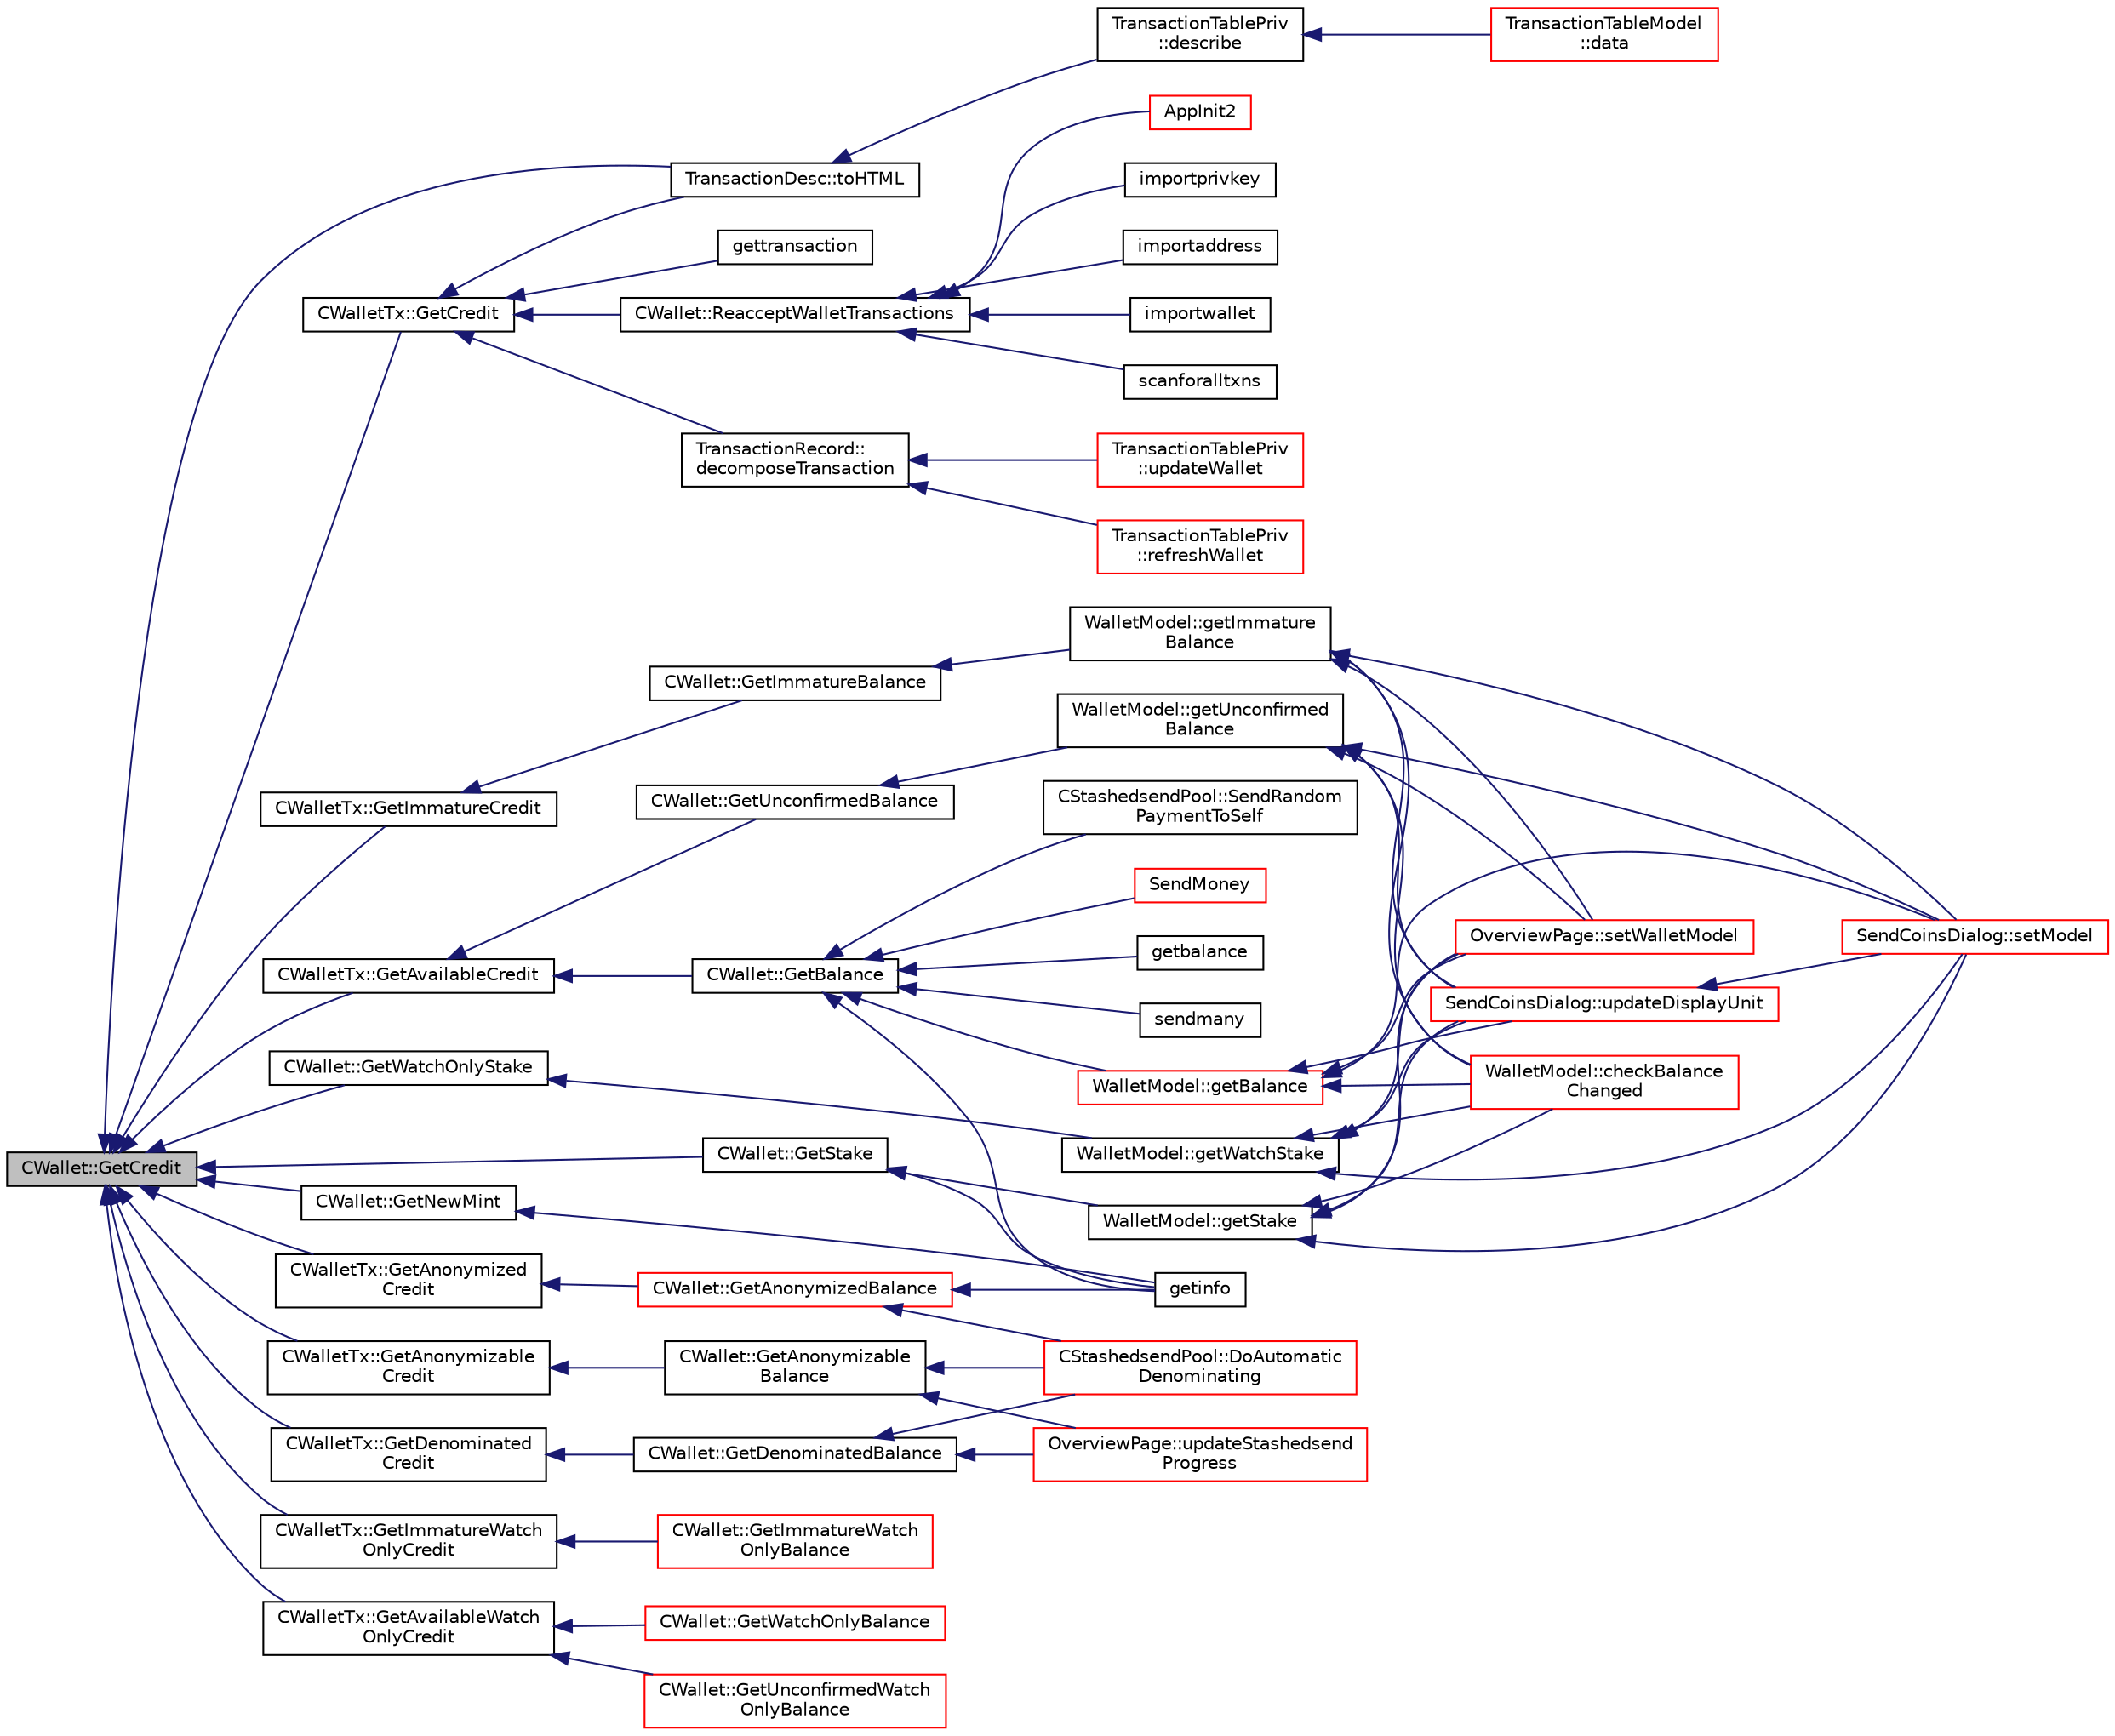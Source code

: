 digraph "CWallet::GetCredit"
{
  edge [fontname="Helvetica",fontsize="10",labelfontname="Helvetica",labelfontsize="10"];
  node [fontname="Helvetica",fontsize="10",shape=record];
  rankdir="LR";
  Node1476 [label="CWallet::GetCredit",height=0.2,width=0.4,color="black", fillcolor="grey75", style="filled", fontcolor="black"];
  Node1476 -> Node1477 [dir="back",color="midnightblue",fontsize="10",style="solid",fontname="Helvetica"];
  Node1477 [label="TransactionDesc::toHTML",height=0.2,width=0.4,color="black", fillcolor="white", style="filled",URL="$d4/da9/class_transaction_desc.html#ab7c9dbb2048aae121dd9d75df86e64f4"];
  Node1477 -> Node1478 [dir="back",color="midnightblue",fontsize="10",style="solid",fontname="Helvetica"];
  Node1478 [label="TransactionTablePriv\l::describe",height=0.2,width=0.4,color="black", fillcolor="white", style="filled",URL="$d2/ddb/class_transaction_table_priv.html#ab08d44e16bf6dd95b5b83959b3013780"];
  Node1478 -> Node1479 [dir="back",color="midnightblue",fontsize="10",style="solid",fontname="Helvetica"];
  Node1479 [label="TransactionTableModel\l::data",height=0.2,width=0.4,color="red", fillcolor="white", style="filled",URL="$d7/dfe/class_transaction_table_model.html#a02173c31b6014bff182e320217e30e10"];
  Node1476 -> Node1489 [dir="back",color="midnightblue",fontsize="10",style="solid",fontname="Helvetica"];
  Node1489 [label="CWallet::GetStake",height=0.2,width=0.4,color="black", fillcolor="white", style="filled",URL="$d2/de5/class_c_wallet.html#a87a52700330336da4957026c091916d8"];
  Node1489 -> Node1490 [dir="back",color="midnightblue",fontsize="10",style="solid",fontname="Helvetica"];
  Node1490 [label="WalletModel::getStake",height=0.2,width=0.4,color="black", fillcolor="white", style="filled",URL="$d4/d27/class_wallet_model.html#a52610e28004228368104550b2e652872"];
  Node1490 -> Node1491 [dir="back",color="midnightblue",fontsize="10",style="solid",fontname="Helvetica"];
  Node1491 [label="OverviewPage::setWalletModel",height=0.2,width=0.4,color="red", fillcolor="white", style="filled",URL="$d1/d91/class_overview_page.html#a2ed52a3a87e9c74fee38fa873c9bc71f"];
  Node1490 -> Node1492 [dir="back",color="midnightblue",fontsize="10",style="solid",fontname="Helvetica"];
  Node1492 [label="SendCoinsDialog::setModel",height=0.2,width=0.4,color="red", fillcolor="white", style="filled",URL="$d6/de6/class_send_coins_dialog.html#a73a6c1b1850a334ee652ac167713a2aa"];
  Node1490 -> Node1493 [dir="back",color="midnightblue",fontsize="10",style="solid",fontname="Helvetica"];
  Node1493 [label="SendCoinsDialog::updateDisplayUnit",height=0.2,width=0.4,color="red", fillcolor="white", style="filled",URL="$d6/de6/class_send_coins_dialog.html#a74815ad8502b126200b6fd2e59e9f042"];
  Node1493 -> Node1492 [dir="back",color="midnightblue",fontsize="10",style="solid",fontname="Helvetica"];
  Node1490 -> Node1495 [dir="back",color="midnightblue",fontsize="10",style="solid",fontname="Helvetica"];
  Node1495 [label="WalletModel::checkBalance\lChanged",height=0.2,width=0.4,color="red", fillcolor="white", style="filled",URL="$d4/d27/class_wallet_model.html#adcc4eb8cd71cb4de223621866bb7fb7d"];
  Node1489 -> Node1499 [dir="back",color="midnightblue",fontsize="10",style="solid",fontname="Helvetica"];
  Node1499 [label="getinfo",height=0.2,width=0.4,color="black", fillcolor="white", style="filled",URL="$db/d48/rpcmisc_8cpp.html#a70335b93783d51e48d276a1e08bd721a"];
  Node1476 -> Node1500 [dir="back",color="midnightblue",fontsize="10",style="solid",fontname="Helvetica"];
  Node1500 [label="CWallet::GetNewMint",height=0.2,width=0.4,color="black", fillcolor="white", style="filled",URL="$d2/de5/class_c_wallet.html#ac25ce29902498fb0092886a63ae195b8"];
  Node1500 -> Node1499 [dir="back",color="midnightblue",fontsize="10",style="solid",fontname="Helvetica"];
  Node1476 -> Node1501 [dir="back",color="midnightblue",fontsize="10",style="solid",fontname="Helvetica"];
  Node1501 [label="CWallet::GetWatchOnlyStake",height=0.2,width=0.4,color="black", fillcolor="white", style="filled",URL="$d2/de5/class_c_wallet.html#a82b1de8131c2cdd7ec158a06f42586e0"];
  Node1501 -> Node1502 [dir="back",color="midnightblue",fontsize="10",style="solid",fontname="Helvetica"];
  Node1502 [label="WalletModel::getWatchStake",height=0.2,width=0.4,color="black", fillcolor="white", style="filled",URL="$d4/d27/class_wallet_model.html#a0ce2b0a7228e7c8f11e083d20ff005a3"];
  Node1502 -> Node1491 [dir="back",color="midnightblue",fontsize="10",style="solid",fontname="Helvetica"];
  Node1502 -> Node1492 [dir="back",color="midnightblue",fontsize="10",style="solid",fontname="Helvetica"];
  Node1502 -> Node1493 [dir="back",color="midnightblue",fontsize="10",style="solid",fontname="Helvetica"];
  Node1502 -> Node1495 [dir="back",color="midnightblue",fontsize="10",style="solid",fontname="Helvetica"];
  Node1476 -> Node1503 [dir="back",color="midnightblue",fontsize="10",style="solid",fontname="Helvetica"];
  Node1503 [label="CWalletTx::GetCredit",height=0.2,width=0.4,color="black", fillcolor="white", style="filled",URL="$d6/d53/class_c_wallet_tx.html#a176e9ecbafbee27d604acbab9804885d"];
  Node1503 -> Node1477 [dir="back",color="midnightblue",fontsize="10",style="solid",fontname="Helvetica"];
  Node1503 -> Node1504 [dir="back",color="midnightblue",fontsize="10",style="solid",fontname="Helvetica"];
  Node1504 [label="TransactionRecord::\ldecomposeTransaction",height=0.2,width=0.4,color="black", fillcolor="white", style="filled",URL="$d1/da7/class_transaction_record.html#a9f5db4465fa5fdcc3f9af525096bcdb9"];
  Node1504 -> Node1505 [dir="back",color="midnightblue",fontsize="10",style="solid",fontname="Helvetica"];
  Node1505 [label="TransactionTablePriv\l::refreshWallet",height=0.2,width=0.4,color="red", fillcolor="white", style="filled",URL="$d2/ddb/class_transaction_table_priv.html#a1f81da5d7cfb2aac03a5e18e6bc91792"];
  Node1504 -> Node1506 [dir="back",color="midnightblue",fontsize="10",style="solid",fontname="Helvetica"];
  Node1506 [label="TransactionTablePriv\l::updateWallet",height=0.2,width=0.4,color="red", fillcolor="white", style="filled",URL="$d2/ddb/class_transaction_table_priv.html#a5a8454ce91251c4d9eb927bf2850745c"];
  Node1503 -> Node1508 [dir="back",color="midnightblue",fontsize="10",style="solid",fontname="Helvetica"];
  Node1508 [label="gettransaction",height=0.2,width=0.4,color="black", fillcolor="white", style="filled",URL="$df/d1d/rpcwallet_8cpp.html#a845c15a1402787fcf2cc021111ea89f5"];
  Node1503 -> Node1509 [dir="back",color="midnightblue",fontsize="10",style="solid",fontname="Helvetica"];
  Node1509 [label="CWallet::ReacceptWalletTransactions",height=0.2,width=0.4,color="black", fillcolor="white", style="filled",URL="$d2/de5/class_c_wallet.html#a796c23450c8482e10e0c75ae5c1fa8ed"];
  Node1509 -> Node1510 [dir="back",color="midnightblue",fontsize="10",style="solid",fontname="Helvetica"];
  Node1510 [label="AppInit2",height=0.2,width=0.4,color="red", fillcolor="white", style="filled",URL="$d8/dc0/init_8h.html#a1a4c1bfbf6ba1db77e988b89b9cadfd3",tooltip="Initialize ion. "];
  Node1509 -> Node1513 [dir="back",color="midnightblue",fontsize="10",style="solid",fontname="Helvetica"];
  Node1513 [label="importprivkey",height=0.2,width=0.4,color="black", fillcolor="white", style="filled",URL="$dc/dbf/rpcdump_8cpp.html#a3a6fdb974fce01220a895393d444e981"];
  Node1509 -> Node1514 [dir="back",color="midnightblue",fontsize="10",style="solid",fontname="Helvetica"];
  Node1514 [label="importaddress",height=0.2,width=0.4,color="black", fillcolor="white", style="filled",URL="$dc/dbf/rpcdump_8cpp.html#a457bc572859c8265c72a0afd1a6db56c"];
  Node1509 -> Node1515 [dir="back",color="midnightblue",fontsize="10",style="solid",fontname="Helvetica"];
  Node1515 [label="importwallet",height=0.2,width=0.4,color="black", fillcolor="white", style="filled",URL="$dc/dbf/rpcdump_8cpp.html#a2566d5c9dd1938b74e70398cdb3ac5c1"];
  Node1509 -> Node1516 [dir="back",color="midnightblue",fontsize="10",style="solid",fontname="Helvetica"];
  Node1516 [label="scanforalltxns",height=0.2,width=0.4,color="black", fillcolor="white", style="filled",URL="$df/d1d/rpcwallet_8cpp.html#a798669ad37caa71ddd18f73bc5aa5841"];
  Node1476 -> Node1517 [dir="back",color="midnightblue",fontsize="10",style="solid",fontname="Helvetica"];
  Node1517 [label="CWalletTx::GetImmatureCredit",height=0.2,width=0.4,color="black", fillcolor="white", style="filled",URL="$d6/d53/class_c_wallet_tx.html#a19bb617269ab1ce42f5d18e1f1f8db09"];
  Node1517 -> Node1518 [dir="back",color="midnightblue",fontsize="10",style="solid",fontname="Helvetica"];
  Node1518 [label="CWallet::GetImmatureBalance",height=0.2,width=0.4,color="black", fillcolor="white", style="filled",URL="$d2/de5/class_c_wallet.html#a6ab8dfa75c5c8d5539325f3981697964"];
  Node1518 -> Node1519 [dir="back",color="midnightblue",fontsize="10",style="solid",fontname="Helvetica"];
  Node1519 [label="WalletModel::getImmature\lBalance",height=0.2,width=0.4,color="black", fillcolor="white", style="filled",URL="$d4/d27/class_wallet_model.html#ac5dbbc28b2c8ecd2e00fb45c6a2cb6f8"];
  Node1519 -> Node1491 [dir="back",color="midnightblue",fontsize="10",style="solid",fontname="Helvetica"];
  Node1519 -> Node1492 [dir="back",color="midnightblue",fontsize="10",style="solid",fontname="Helvetica"];
  Node1519 -> Node1493 [dir="back",color="midnightblue",fontsize="10",style="solid",fontname="Helvetica"];
  Node1519 -> Node1495 [dir="back",color="midnightblue",fontsize="10",style="solid",fontname="Helvetica"];
  Node1476 -> Node1520 [dir="back",color="midnightblue",fontsize="10",style="solid",fontname="Helvetica"];
  Node1520 [label="CWalletTx::GetAvailableCredit",height=0.2,width=0.4,color="black", fillcolor="white", style="filled",URL="$d6/d53/class_c_wallet_tx.html#af3c82ba365c720dd3d929b86bf432ef6"];
  Node1520 -> Node1521 [dir="back",color="midnightblue",fontsize="10",style="solid",fontname="Helvetica"];
  Node1521 [label="CWallet::GetBalance",height=0.2,width=0.4,color="black", fillcolor="white", style="filled",URL="$d2/de5/class_c_wallet.html#aa6522c2833bc0a84d216cf102b51ba05"];
  Node1521 -> Node1522 [dir="back",color="midnightblue",fontsize="10",style="solid",fontname="Helvetica"];
  Node1522 [label="WalletModel::getBalance",height=0.2,width=0.4,color="red", fillcolor="white", style="filled",URL="$d4/d27/class_wallet_model.html#a4d2cb225a19b89c64f4b5d81faf89beb"];
  Node1522 -> Node1491 [dir="back",color="midnightblue",fontsize="10",style="solid",fontname="Helvetica"];
  Node1522 -> Node1492 [dir="back",color="midnightblue",fontsize="10",style="solid",fontname="Helvetica"];
  Node1522 -> Node1493 [dir="back",color="midnightblue",fontsize="10",style="solid",fontname="Helvetica"];
  Node1522 -> Node1495 [dir="back",color="midnightblue",fontsize="10",style="solid",fontname="Helvetica"];
  Node1521 -> Node1499 [dir="back",color="midnightblue",fontsize="10",style="solid",fontname="Helvetica"];
  Node1521 -> Node1524 [dir="back",color="midnightblue",fontsize="10",style="solid",fontname="Helvetica"];
  Node1524 [label="SendMoney",height=0.2,width=0.4,color="red", fillcolor="white", style="filled",URL="$d5/d6b/rpcstashedsend_8cpp.html#a49669702f73a24c1d1dc5a08d7c0785f"];
  Node1521 -> Node1533 [dir="back",color="midnightblue",fontsize="10",style="solid",fontname="Helvetica"];
  Node1533 [label="getbalance",height=0.2,width=0.4,color="black", fillcolor="white", style="filled",URL="$df/d1d/rpcwallet_8cpp.html#a1fdcef480c78c033eb587bd442ec305f"];
  Node1521 -> Node1534 [dir="back",color="midnightblue",fontsize="10",style="solid",fontname="Helvetica"];
  Node1534 [label="sendmany",height=0.2,width=0.4,color="black", fillcolor="white", style="filled",URL="$df/d1d/rpcwallet_8cpp.html#adeb5f23f20fb4e589dab23cadf75c92d"];
  Node1521 -> Node1535 [dir="back",color="midnightblue",fontsize="10",style="solid",fontname="Helvetica"];
  Node1535 [label="CStashedsendPool::SendRandom\lPaymentToSelf",height=0.2,width=0.4,color="black", fillcolor="white", style="filled",URL="$dd/d8a/class_c_stashedsend_pool.html#acd9417cd11b55cbec6a04a41fbbba939",tooltip="Used for liquidity providers. "];
  Node1520 -> Node1536 [dir="back",color="midnightblue",fontsize="10",style="solid",fontname="Helvetica"];
  Node1536 [label="CWallet::GetUnconfirmedBalance",height=0.2,width=0.4,color="black", fillcolor="white", style="filled",URL="$d2/de5/class_c_wallet.html#a6e6e1497535d499242c2f2a76d1cbe63"];
  Node1536 -> Node1537 [dir="back",color="midnightblue",fontsize="10",style="solid",fontname="Helvetica"];
  Node1537 [label="WalletModel::getUnconfirmed\lBalance",height=0.2,width=0.4,color="black", fillcolor="white", style="filled",URL="$d4/d27/class_wallet_model.html#a5028f20a33e0d17942abeea537916736"];
  Node1537 -> Node1491 [dir="back",color="midnightblue",fontsize="10",style="solid",fontname="Helvetica"];
  Node1537 -> Node1492 [dir="back",color="midnightblue",fontsize="10",style="solid",fontname="Helvetica"];
  Node1537 -> Node1493 [dir="back",color="midnightblue",fontsize="10",style="solid",fontname="Helvetica"];
  Node1537 -> Node1495 [dir="back",color="midnightblue",fontsize="10",style="solid",fontname="Helvetica"];
  Node1476 -> Node1538 [dir="back",color="midnightblue",fontsize="10",style="solid",fontname="Helvetica"];
  Node1538 [label="CWalletTx::GetAnonymizable\lCredit",height=0.2,width=0.4,color="black", fillcolor="white", style="filled",URL="$d6/d53/class_c_wallet_tx.html#a36141f888e497336898f48274b92cf37"];
  Node1538 -> Node1539 [dir="back",color="midnightblue",fontsize="10",style="solid",fontname="Helvetica"];
  Node1539 [label="CWallet::GetAnonymizable\lBalance",height=0.2,width=0.4,color="black", fillcolor="white", style="filled",URL="$d2/de5/class_c_wallet.html#a173ba5fb0dee2879755682ec21ee57a7"];
  Node1539 -> Node1540 [dir="back",color="midnightblue",fontsize="10",style="solid",fontname="Helvetica"];
  Node1540 [label="OverviewPage::updateStashedsend\lProgress",height=0.2,width=0.4,color="red", fillcolor="white", style="filled",URL="$d1/d91/class_overview_page.html#acf4dda06d83173e5c701f4953c6a09aa"];
  Node1539 -> Node1547 [dir="back",color="midnightblue",fontsize="10",style="solid",fontname="Helvetica"];
  Node1547 [label="CStashedsendPool::DoAutomatic\lDenominating",height=0.2,width=0.4,color="red", fillcolor="white", style="filled",URL="$dd/d8a/class_c_stashedsend_pool.html#a21f19df4854af34c8f89187c768a524f",tooltip="Passively run Stashedsend in the background according to the configuration in settings (only for QT) ..."];
  Node1476 -> Node1551 [dir="back",color="midnightblue",fontsize="10",style="solid",fontname="Helvetica"];
  Node1551 [label="CWalletTx::GetAnonymized\lCredit",height=0.2,width=0.4,color="black", fillcolor="white", style="filled",URL="$d6/d53/class_c_wallet_tx.html#a49cae757845e1bf0cb3c8e17bd96d4a1"];
  Node1551 -> Node1552 [dir="back",color="midnightblue",fontsize="10",style="solid",fontname="Helvetica"];
  Node1552 [label="CWallet::GetAnonymizedBalance",height=0.2,width=0.4,color="red", fillcolor="white", style="filled",URL="$d2/de5/class_c_wallet.html#ad71e805ab9614962a57cb931e91b4297"];
  Node1552 -> Node1499 [dir="back",color="midnightblue",fontsize="10",style="solid",fontname="Helvetica"];
  Node1552 -> Node1547 [dir="back",color="midnightblue",fontsize="10",style="solid",fontname="Helvetica"];
  Node1476 -> Node1554 [dir="back",color="midnightblue",fontsize="10",style="solid",fontname="Helvetica"];
  Node1554 [label="CWalletTx::GetDenominated\lCredit",height=0.2,width=0.4,color="black", fillcolor="white", style="filled",URL="$d6/d53/class_c_wallet_tx.html#add56840ebbe56702eeddbfda1870d628"];
  Node1554 -> Node1555 [dir="back",color="midnightblue",fontsize="10",style="solid",fontname="Helvetica"];
  Node1555 [label="CWallet::GetDenominatedBalance",height=0.2,width=0.4,color="black", fillcolor="white", style="filled",URL="$d2/de5/class_c_wallet.html#a3d9f78bd52a2bd03a9e79c1a84e76cd7"];
  Node1555 -> Node1540 [dir="back",color="midnightblue",fontsize="10",style="solid",fontname="Helvetica"];
  Node1555 -> Node1547 [dir="back",color="midnightblue",fontsize="10",style="solid",fontname="Helvetica"];
  Node1476 -> Node1556 [dir="back",color="midnightblue",fontsize="10",style="solid",fontname="Helvetica"];
  Node1556 [label="CWalletTx::GetImmatureWatch\lOnlyCredit",height=0.2,width=0.4,color="black", fillcolor="white", style="filled",URL="$d6/d53/class_c_wallet_tx.html#a72f8eabb937fe06b415316c2ef4ea510"];
  Node1556 -> Node1557 [dir="back",color="midnightblue",fontsize="10",style="solid",fontname="Helvetica"];
  Node1557 [label="CWallet::GetImmatureWatch\lOnlyBalance",height=0.2,width=0.4,color="red", fillcolor="white", style="filled",URL="$d2/de5/class_c_wallet.html#a1372ba886aaeda65bf28758c9ccb65b4"];
  Node1476 -> Node1559 [dir="back",color="midnightblue",fontsize="10",style="solid",fontname="Helvetica"];
  Node1559 [label="CWalletTx::GetAvailableWatch\lOnlyCredit",height=0.2,width=0.4,color="black", fillcolor="white", style="filled",URL="$d6/d53/class_c_wallet_tx.html#ac78c4da3c420b2b28370cba7044dd68d"];
  Node1559 -> Node1560 [dir="back",color="midnightblue",fontsize="10",style="solid",fontname="Helvetica"];
  Node1560 [label="CWallet::GetWatchOnlyBalance",height=0.2,width=0.4,color="red", fillcolor="white", style="filled",URL="$d2/de5/class_c_wallet.html#a92a58ebac7d7d398597657600db56611"];
  Node1559 -> Node1562 [dir="back",color="midnightblue",fontsize="10",style="solid",fontname="Helvetica"];
  Node1562 [label="CWallet::GetUnconfirmedWatch\lOnlyBalance",height=0.2,width=0.4,color="red", fillcolor="white", style="filled",URL="$d2/de5/class_c_wallet.html#ab0c110f14f0429f9de594b2293837621"];
}
